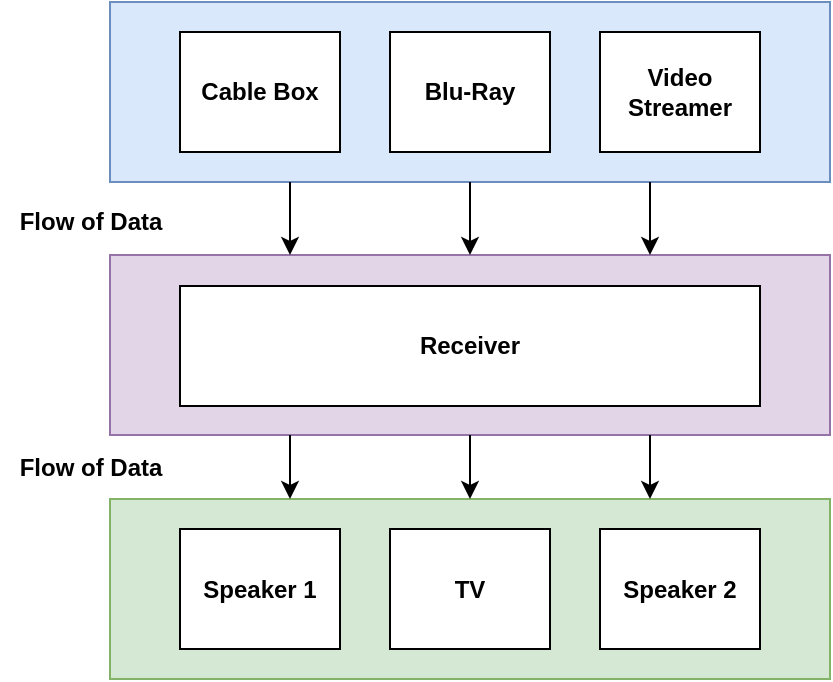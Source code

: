 <mxfile version="10.9.4" type="github"><diagram id="zwtY3Cs3gUfw7WYoo_l1" name="Page-1"><mxGraphModel dx="1186" dy="614" grid="1" gridSize="10" guides="1" tooltips="1" connect="1" arrows="1" fold="1" page="1" pageScale="1" pageWidth="850" pageHeight="1100" math="0" shadow="0"><root><mxCell id="0"/><mxCell id="1" parent="0"/><mxCell id="o1_kEhiFKqbM0BAruPrr-1" value="" style="rounded=0;whiteSpace=wrap;html=1;fillColor=#d5e8d4;strokeColor=#82b366;" vertex="1" parent="1"><mxGeometry x="245" y="318.5" width="360" height="90" as="geometry"/></mxCell><mxCell id="o1_kEhiFKqbM0BAruPrr-2" value="" style="rounded=0;whiteSpace=wrap;html=1;fillColor=#dae8fc;strokeColor=#6c8ebf;" vertex="1" parent="1"><mxGeometry x="245" y="70" width="360" height="90" as="geometry"/></mxCell><mxCell id="o1_kEhiFKqbM0BAruPrr-3" value="" style="rounded=0;whiteSpace=wrap;html=1;fillColor=#e1d5e7;strokeColor=#9673a6;" vertex="1" parent="1"><mxGeometry x="245" y="196.5" width="360" height="90" as="geometry"/></mxCell><mxCell id="o1_kEhiFKqbM0BAruPrr-4" value="&lt;b&gt;Cable Box&lt;/b&gt;" style="rounded=0;whiteSpace=wrap;html=1;" vertex="1" parent="1"><mxGeometry x="280" y="85" width="80" height="60" as="geometry"/></mxCell><mxCell id="o1_kEhiFKqbM0BAruPrr-5" value="" style="edgeStyle=orthogonalEdgeStyle;rounded=0;orthogonalLoop=1;jettySize=auto;html=1;entryX=0.5;entryY=0;entryDx=0;entryDy=0;exitX=0.5;exitY=1;exitDx=0;exitDy=0;" edge="1" parent="1" source="o1_kEhiFKqbM0BAruPrr-2" target="o1_kEhiFKqbM0BAruPrr-3"><mxGeometry relative="1" as="geometry"><mxPoint x="425" y="170" as="sourcePoint"/><mxPoint x="425" y="190" as="targetPoint"/></mxGeometry></mxCell><mxCell id="o1_kEhiFKqbM0BAruPrr-6" value="&lt;b&gt;Blu-Ray&lt;/b&gt;" style="rounded=0;whiteSpace=wrap;html=1;" vertex="1" parent="1"><mxGeometry x="385" y="85" width="80" height="60" as="geometry"/></mxCell><mxCell id="o1_kEhiFKqbM0BAruPrr-7" value="&lt;b&gt;Video Streamer&lt;/b&gt;" style="rounded=0;whiteSpace=wrap;html=1;" vertex="1" parent="1"><mxGeometry x="490" y="85" width="80" height="60" as="geometry"/></mxCell><mxCell id="o1_kEhiFKqbM0BAruPrr-8" value="&lt;b&gt;Speaker 1&lt;/b&gt;" style="rounded=0;whiteSpace=wrap;html=1;" vertex="1" parent="1"><mxGeometry x="280" y="333.5" width="80" height="60" as="geometry"/></mxCell><mxCell id="o1_kEhiFKqbM0BAruPrr-9" value="&lt;b&gt;TV&lt;/b&gt;" style="rounded=0;whiteSpace=wrap;html=1;" vertex="1" parent="1"><mxGeometry x="385" y="333.5" width="80" height="60" as="geometry"/></mxCell><mxCell id="o1_kEhiFKqbM0BAruPrr-10" value="&lt;b&gt;Speaker 2&lt;/b&gt;" style="rounded=0;whiteSpace=wrap;html=1;" vertex="1" parent="1"><mxGeometry x="490" y="333.5" width="80" height="60" as="geometry"/></mxCell><mxCell id="o1_kEhiFKqbM0BAruPrr-11" value="&lt;b&gt;Receiver&lt;/b&gt;" style="rounded=0;whiteSpace=wrap;html=1;" vertex="1" parent="1"><mxGeometry x="280" y="212" width="290" height="60" as="geometry"/></mxCell><mxCell id="o1_kEhiFKqbM0BAruPrr-12" value="" style="endArrow=classic;html=1;exitX=0.25;exitY=1;exitDx=0;exitDy=0;entryX=0.25;entryY=0;entryDx=0;entryDy=0;" edge="1" parent="1" source="o1_kEhiFKqbM0BAruPrr-2" target="o1_kEhiFKqbM0BAruPrr-3"><mxGeometry width="50" height="50" relative="1" as="geometry"><mxPoint x="250" y="440" as="sourcePoint"/><mxPoint x="330" y="180" as="targetPoint"/></mxGeometry></mxCell><mxCell id="o1_kEhiFKqbM0BAruPrr-13" value="" style="endArrow=classic;html=1;exitX=0.75;exitY=1;exitDx=0;exitDy=0;entryX=0.75;entryY=0;entryDx=0;entryDy=0;" edge="1" parent="1" source="o1_kEhiFKqbM0BAruPrr-2" target="o1_kEhiFKqbM0BAruPrr-3"><mxGeometry width="50" height="50" relative="1" as="geometry"><mxPoint x="250" y="480" as="sourcePoint"/><mxPoint x="300" y="430" as="targetPoint"/></mxGeometry></mxCell><mxCell id="o1_kEhiFKqbM0BAruPrr-14" value="" style="endArrow=classic;html=1;exitX=0.25;exitY=1;exitDx=0;exitDy=0;entryX=0.25;entryY=0;entryDx=0;entryDy=0;" edge="1" parent="1" source="o1_kEhiFKqbM0BAruPrr-3" target="o1_kEhiFKqbM0BAruPrr-1"><mxGeometry width="50" height="50" relative="1" as="geometry"><mxPoint x="250" y="480" as="sourcePoint"/><mxPoint x="300" y="430" as="targetPoint"/></mxGeometry></mxCell><mxCell id="o1_kEhiFKqbM0BAruPrr-15" value="" style="endArrow=classic;html=1;exitX=0.5;exitY=1;exitDx=0;exitDy=0;entryX=0.5;entryY=0;entryDx=0;entryDy=0;" edge="1" parent="1" source="o1_kEhiFKqbM0BAruPrr-3" target="o1_kEhiFKqbM0BAruPrr-1"><mxGeometry width="50" height="50" relative="1" as="geometry"><mxPoint x="250" y="480" as="sourcePoint"/><mxPoint x="300" y="430" as="targetPoint"/></mxGeometry></mxCell><mxCell id="o1_kEhiFKqbM0BAruPrr-16" value="" style="endArrow=classic;html=1;exitX=0.75;exitY=1;exitDx=0;exitDy=0;entryX=0.75;entryY=0;entryDx=0;entryDy=0;" edge="1" parent="1" source="o1_kEhiFKqbM0BAruPrr-3" target="o1_kEhiFKqbM0BAruPrr-1"><mxGeometry width="50" height="50" relative="1" as="geometry"><mxPoint x="250" y="480" as="sourcePoint"/><mxPoint x="300" y="430" as="targetPoint"/></mxGeometry></mxCell><mxCell id="o1_kEhiFKqbM0BAruPrr-17" value="&lt;b&gt;Flow of Data&lt;/b&gt;" style="text;html=1;resizable=0;autosize=1;align=center;verticalAlign=middle;points=[];fillColor=none;strokeColor=none;rounded=0;" vertex="1" parent="1"><mxGeometry x="190" y="170" width="90" height="20" as="geometry"/></mxCell><mxCell id="o1_kEhiFKqbM0BAruPrr-18" value="&lt;b&gt;Flow of Data&lt;/b&gt;" style="text;html=1;resizable=0;autosize=1;align=center;verticalAlign=middle;points=[];fillColor=none;strokeColor=none;rounded=0;" vertex="1" parent="1"><mxGeometry x="190" y="292.5" width="90" height="20" as="geometry"/></mxCell></root></mxGraphModel></diagram></mxfile>